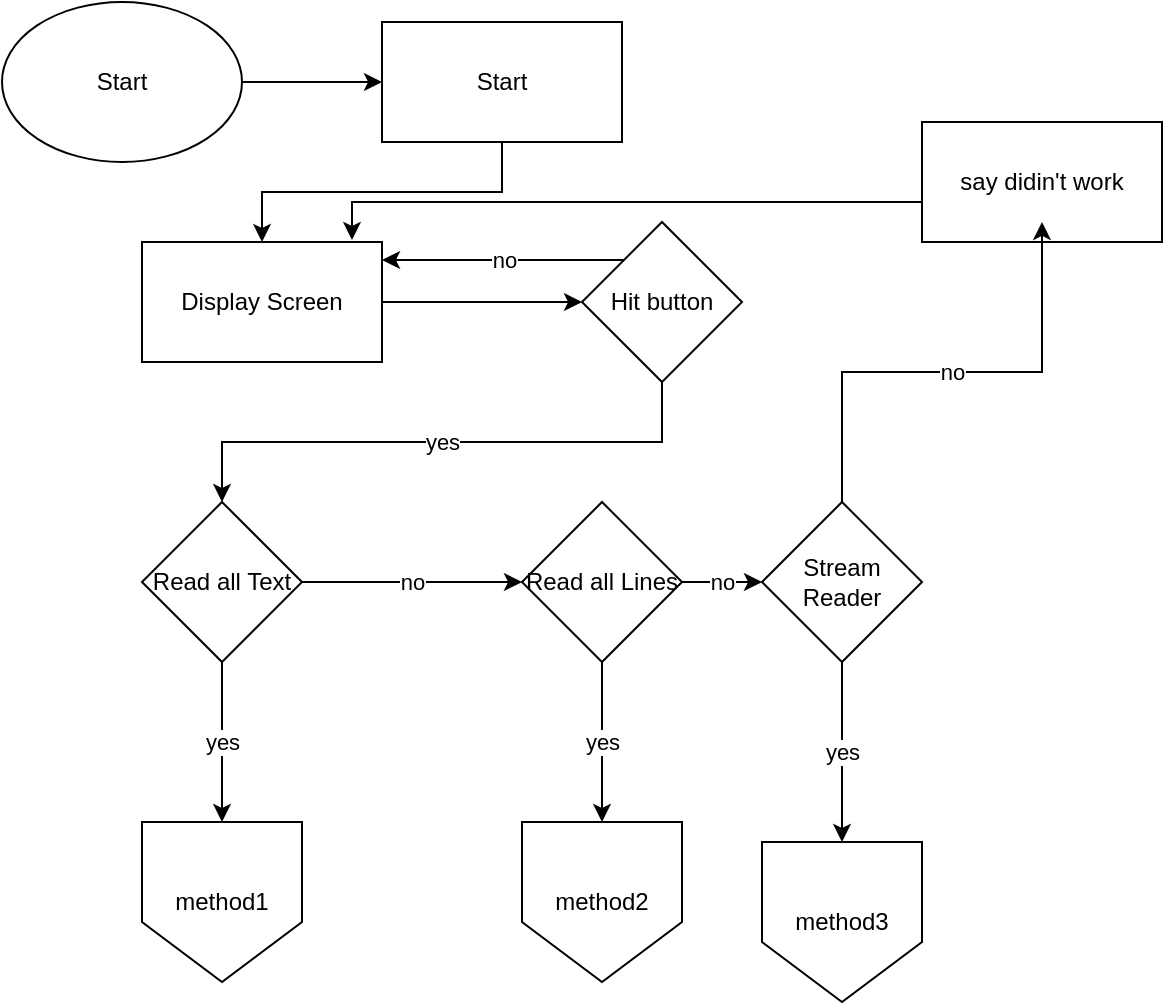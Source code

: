 <mxfile version="24.2.5" type="device" pages="4">
  <diagram id="MaTyHYsOuUUZ5ss4jBFP" name="Interface">
    <mxGraphModel dx="1434" dy="836" grid="1" gridSize="10" guides="1" tooltips="1" connect="1" arrows="1" fold="1" page="1" pageScale="1" pageWidth="850" pageHeight="1100" math="0" shadow="0">
      <root>
        <mxCell id="0" />
        <mxCell id="1" parent="0" />
        <mxCell id="krdcdfZip1ENqAqCtUr5-10" value="" style="edgeStyle=orthogonalEdgeStyle;rounded=0;orthogonalLoop=1;jettySize=auto;html=1;" parent="1" source="ot_EUHTRFFqKZN5CFbi8-1" target="krdcdfZip1ENqAqCtUr5-9" edge="1">
          <mxGeometry relative="1" as="geometry" />
        </mxCell>
        <mxCell id="ot_EUHTRFFqKZN5CFbi8-1" value="Start" style="rounded=0;whiteSpace=wrap;html=1;" parent="1" vertex="1">
          <mxGeometry x="190" y="10" width="120" height="60" as="geometry" />
        </mxCell>
        <mxCell id="efrpAbaDWzrq-gjjSIyW-2" value="" style="edgeStyle=orthogonalEdgeStyle;rounded=0;orthogonalLoop=1;jettySize=auto;html=1;" parent="1" source="efrpAbaDWzrq-gjjSIyW-1" target="ot_EUHTRFFqKZN5CFbi8-1" edge="1">
          <mxGeometry relative="1" as="geometry" />
        </mxCell>
        <mxCell id="efrpAbaDWzrq-gjjSIyW-1" value="Start" style="ellipse;whiteSpace=wrap;html=1;" parent="1" vertex="1">
          <mxGeometry width="120" height="80" as="geometry" />
        </mxCell>
        <mxCell id="krdcdfZip1ENqAqCtUr5-19" value="yes" style="edgeStyle=orthogonalEdgeStyle;rounded=0;orthogonalLoop=1;jettySize=auto;html=1;" parent="1" source="krdcdfZip1ENqAqCtUr5-7" target="krdcdfZip1ENqAqCtUr5-18" edge="1">
          <mxGeometry relative="1" as="geometry">
            <Array as="points">
              <mxPoint x="330" y="220" />
              <mxPoint x="110" y="220" />
            </Array>
          </mxGeometry>
        </mxCell>
        <mxCell id="krdcdfZip1ENqAqCtUr5-7" value="Hit button" style="rhombus;whiteSpace=wrap;html=1;" parent="1" vertex="1">
          <mxGeometry x="290" y="110" width="80" height="80" as="geometry" />
        </mxCell>
        <mxCell id="krdcdfZip1ENqAqCtUr5-11" value="" style="edgeStyle=orthogonalEdgeStyle;rounded=0;orthogonalLoop=1;jettySize=auto;html=1;" parent="1" source="krdcdfZip1ENqAqCtUr5-9" target="krdcdfZip1ENqAqCtUr5-7" edge="1">
          <mxGeometry relative="1" as="geometry" />
        </mxCell>
        <mxCell id="krdcdfZip1ENqAqCtUr5-9" value="Display Screen" style="rounded=0;whiteSpace=wrap;html=1;" parent="1" vertex="1">
          <mxGeometry x="70" y="120" width="120" height="60" as="geometry" />
        </mxCell>
        <mxCell id="krdcdfZip1ENqAqCtUr5-12" value="no" style="edgeStyle=orthogonalEdgeStyle;rounded=0;orthogonalLoop=1;jettySize=auto;html=1;entryX=1;entryY=0.15;entryDx=0;entryDy=0;entryPerimeter=0;" parent="1" source="krdcdfZip1ENqAqCtUr5-7" target="krdcdfZip1ENqAqCtUr5-9" edge="1">
          <mxGeometry relative="1" as="geometry">
            <Array as="points">
              <mxPoint x="270" y="129" />
              <mxPoint x="270" y="129" />
            </Array>
          </mxGeometry>
        </mxCell>
        <UserObject label="method1" link="data:page/id,3tkTo3sBuMySSJpHmvFZ" id="krdcdfZip1ENqAqCtUr5-16">
          <mxCell style="shape=offPageConnector;whiteSpace=wrap;html=1;" parent="1" vertex="1">
            <mxGeometry x="70" y="410" width="80" height="80" as="geometry" />
          </mxCell>
        </UserObject>
        <UserObject label="method2" link="data:page/id,SRUZKcL9ysjBpj3IKRkZ" id="krdcdfZip1ENqAqCtUr5-17">
          <mxCell style="shape=offPageConnector;whiteSpace=wrap;html=1;" parent="1" vertex="1">
            <mxGeometry x="260" y="410" width="80" height="80" as="geometry" />
          </mxCell>
        </UserObject>
        <mxCell id="krdcdfZip1ENqAqCtUr5-20" value="yes" style="edgeStyle=orthogonalEdgeStyle;rounded=0;orthogonalLoop=1;jettySize=auto;html=1;" parent="1" source="krdcdfZip1ENqAqCtUr5-18" target="krdcdfZip1ENqAqCtUr5-16" edge="1">
          <mxGeometry relative="1" as="geometry" />
        </mxCell>
        <mxCell id="krdcdfZip1ENqAqCtUr5-22" value="no" style="edgeStyle=orthogonalEdgeStyle;rounded=0;orthogonalLoop=1;jettySize=auto;html=1;" parent="1" source="krdcdfZip1ENqAqCtUr5-18" target="krdcdfZip1ENqAqCtUr5-21" edge="1">
          <mxGeometry relative="1" as="geometry" />
        </mxCell>
        <mxCell id="krdcdfZip1ENqAqCtUr5-18" value="Read all Text" style="rhombus;whiteSpace=wrap;html=1;" parent="1" vertex="1">
          <mxGeometry x="70" y="250" width="80" height="80" as="geometry" />
        </mxCell>
        <mxCell id="krdcdfZip1ENqAqCtUr5-23" value="yes" style="edgeStyle=orthogonalEdgeStyle;rounded=0;orthogonalLoop=1;jettySize=auto;html=1;" parent="1" source="krdcdfZip1ENqAqCtUr5-21" target="krdcdfZip1ENqAqCtUr5-17" edge="1">
          <mxGeometry relative="1" as="geometry">
            <Array as="points">
              <mxPoint x="300" y="350" />
              <mxPoint x="300" y="350" />
            </Array>
          </mxGeometry>
        </mxCell>
        <mxCell id="egJRBvenwn7Iqs3DScyR-2" value="no" style="edgeStyle=orthogonalEdgeStyle;rounded=0;orthogonalLoop=1;jettySize=auto;html=1;" edge="1" parent="1" source="krdcdfZip1ENqAqCtUr5-21" target="egJRBvenwn7Iqs3DScyR-1">
          <mxGeometry relative="1" as="geometry" />
        </mxCell>
        <mxCell id="krdcdfZip1ENqAqCtUr5-21" value="Read all Lines" style="rhombus;whiteSpace=wrap;html=1;" parent="1" vertex="1">
          <mxGeometry x="260" y="250" width="80" height="80" as="geometry" />
        </mxCell>
        <mxCell id="krdcdfZip1ENqAqCtUr5-24" value="say didin&#39;t work" style="rounded=0;whiteSpace=wrap;html=1;" parent="1" vertex="1">
          <mxGeometry x="460" y="60" width="120" height="60" as="geometry" />
        </mxCell>
        <mxCell id="krdcdfZip1ENqAqCtUr5-26" style="edgeStyle=orthogonalEdgeStyle;rounded=0;orthogonalLoop=1;jettySize=auto;html=1;entryX=0.875;entryY=-0.017;entryDx=0;entryDy=0;entryPerimeter=0;" parent="1" source="krdcdfZip1ENqAqCtUr5-24" target="krdcdfZip1ENqAqCtUr5-9" edge="1">
          <mxGeometry relative="1" as="geometry">
            <Array as="points">
              <mxPoint x="175" y="100" />
            </Array>
          </mxGeometry>
        </mxCell>
        <mxCell id="0GHiajTUf9pMUCSybgF5-1" value="yes" style="edgeStyle=orthogonalEdgeStyle;rounded=0;orthogonalLoop=1;jettySize=auto;html=1;" edge="1" parent="1" source="egJRBvenwn7Iqs3DScyR-1" target="egJRBvenwn7Iqs3DScyR-3">
          <mxGeometry relative="1" as="geometry" />
        </mxCell>
        <mxCell id="egJRBvenwn7Iqs3DScyR-1" value="Stream Reader" style="rhombus;whiteSpace=wrap;html=1;" vertex="1" parent="1">
          <mxGeometry x="380" y="250" width="80" height="80" as="geometry" />
        </mxCell>
        <UserObject label="method3" link="data:page/id,jXV3Dm1TOF7xX3vyRmuC" id="egJRBvenwn7Iqs3DScyR-3">
          <mxCell style="shape=offPageConnector;whiteSpace=wrap;html=1;" vertex="1" parent="1">
            <mxGeometry x="380" y="420" width="80" height="80" as="geometry" />
          </mxCell>
        </UserObject>
        <mxCell id="0GHiajTUf9pMUCSybgF5-2" value="no" style="edgeStyle=orthogonalEdgeStyle;rounded=0;orthogonalLoop=1;jettySize=auto;html=1;entryX=0.5;entryY=0.833;entryDx=0;entryDy=0;entryPerimeter=0;" edge="1" parent="1" source="egJRBvenwn7Iqs3DScyR-1" target="krdcdfZip1ENqAqCtUr5-24">
          <mxGeometry relative="1" as="geometry" />
        </mxCell>
      </root>
    </mxGraphModel>
  </diagram>
  <diagram id="3tkTo3sBuMySSJpHmvFZ" name="Method 1">
    <mxGraphModel dx="1434" dy="836" grid="1" gridSize="10" guides="1" tooltips="1" connect="1" arrows="1" fold="1" page="1" pageScale="1" pageWidth="850" pageHeight="1100" math="0" shadow="0">
      <root>
        <mxCell id="0" />
        <mxCell id="1" parent="0" />
        <mxCell id="ErwuUjW69Zv2saiKXxwK-5" value="" style="edgeStyle=orthogonalEdgeStyle;rounded=0;orthogonalLoop=1;jettySize=auto;html=1;" parent="1" source="TzrBlve6uCTYqvkXz92U-1" target="ErwuUjW69Zv2saiKXxwK-4" edge="1">
          <mxGeometry relative="1" as="geometry" />
        </mxCell>
        <mxCell id="TzrBlve6uCTYqvkXz92U-1" value="method1" style="shape=offPageConnector;whiteSpace=wrap;html=1;" parent="1" vertex="1">
          <mxGeometry x="20" width="80" height="80" as="geometry" />
        </mxCell>
        <UserObject label="method1" link="data:page/id,MaTyHYsOuUUZ5ss4jBFP" id="TzrBlve6uCTYqvkXz92U-3">
          <mxCell style="shape=offPageConnector;whiteSpace=wrap;html=1;" parent="1" vertex="1">
            <mxGeometry x="20" y="590" width="80" height="80" as="geometry" />
          </mxCell>
        </UserObject>
        <mxCell id="ErwuUjW69Zv2saiKXxwK-2" value="" style="edgeStyle=orthogonalEdgeStyle;rounded=0;orthogonalLoop=1;jettySize=auto;html=1;" parent="1" source="mTRF23g_WIioJYTrk9HM-2" target="ErwuUjW69Zv2saiKXxwK-1" edge="1">
          <mxGeometry relative="1" as="geometry" />
        </mxCell>
        <mxCell id="mTRF23g_WIioJYTrk9HM-2" value="read all text" style="rounded=0;whiteSpace=wrap;html=1;" parent="1" vertex="1">
          <mxGeometry y="340" width="120" height="60" as="geometry" />
        </mxCell>
        <mxCell id="34eBj6VPSNPH9o_gw3Yu-2" value="" style="edgeStyle=orthogonalEdgeStyle;rounded=0;orthogonalLoop=1;jettySize=auto;html=1;" parent="1" source="ErwuUjW69Zv2saiKXxwK-1" target="TzrBlve6uCTYqvkXz92U-3" edge="1">
          <mxGeometry relative="1" as="geometry" />
        </mxCell>
        <mxCell id="ErwuUjW69Zv2saiKXxwK-1" value="add single string to list box" style="rounded=0;whiteSpace=wrap;html=1;" parent="1" vertex="1">
          <mxGeometry y="460" width="120" height="60" as="geometry" />
        </mxCell>
        <mxCell id="ErwuUjW69Zv2saiKXxwK-8" value="" style="edgeStyle=orthogonalEdgeStyle;rounded=0;orthogonalLoop=1;jettySize=auto;html=1;" parent="1" source="ErwuUjW69Zv2saiKXxwK-4" target="ErwuUjW69Zv2saiKXxwK-7" edge="1">
          <mxGeometry relative="1" as="geometry" />
        </mxCell>
        <mxCell id="ErwuUjW69Zv2saiKXxwK-4" value="get file" style="rounded=0;whiteSpace=wrap;html=1;" parent="1" vertex="1">
          <mxGeometry y="110" width="120" height="60" as="geometry" />
        </mxCell>
        <mxCell id="iZA0vG-f5ilzsSPTmxxl-1" value="" style="edgeStyle=orthogonalEdgeStyle;rounded=0;orthogonalLoop=1;jettySize=auto;html=1;" parent="1" source="ErwuUjW69Zv2saiKXxwK-7" target="mTRF23g_WIioJYTrk9HM-2" edge="1">
          <mxGeometry relative="1" as="geometry" />
        </mxCell>
        <mxCell id="ErwuUjW69Zv2saiKXxwK-7" value="clear display box" style="rounded=0;whiteSpace=wrap;html=1;" parent="1" vertex="1">
          <mxGeometry y="200" width="120" height="60" as="geometry" />
        </mxCell>
      </root>
    </mxGraphModel>
  </diagram>
  <diagram id="SRUZKcL9ysjBpj3IKRkZ" name="Method 2">
    <mxGraphModel dx="1434" dy="836" grid="1" gridSize="10" guides="1" tooltips="1" connect="1" arrows="1" fold="1" page="1" pageScale="1" pageWidth="850" pageHeight="1100" math="0" shadow="0">
      <root>
        <mxCell id="0" />
        <mxCell id="1" parent="0" />
        <mxCell id="iyOco2m20YVo09QuVIIV-3" value="" style="edgeStyle=orthogonalEdgeStyle;rounded=0;orthogonalLoop=1;jettySize=auto;html=1;" parent="1" edge="1">
          <mxGeometry relative="1" as="geometry">
            <mxPoint x="40" y="80" as="sourcePoint" />
          </mxGeometry>
        </mxCell>
        <mxCell id="iyOco2m20YVo09QuVIIV-5" value="" style="edgeStyle=orthogonalEdgeStyle;rounded=0;orthogonalLoop=1;jettySize=auto;html=1;" parent="1" edge="1">
          <mxGeometry relative="1" as="geometry">
            <mxPoint x="60" y="170" as="sourcePoint" />
          </mxGeometry>
        </mxCell>
        <mxCell id="aBPDT6WDo9BrAwnUzWFA-1" value="" style="edgeStyle=orthogonalEdgeStyle;rounded=0;orthogonalLoop=1;jettySize=auto;html=1;" edge="1" parent="1" source="MK6xrtoSuuD-dPh4pUs0-1" target="MK6xrtoSuuD-dPh4pUs0-5">
          <mxGeometry relative="1" as="geometry" />
        </mxCell>
        <mxCell id="MK6xrtoSuuD-dPh4pUs0-1" value="method2" style="shape=offPageConnector;whiteSpace=wrap;html=1;" parent="1" vertex="1">
          <mxGeometry x="20" width="80" height="80" as="geometry" />
        </mxCell>
        <UserObject label="method1" link="data:page/id,MaTyHYsOuUUZ5ss4jBFP" id="MK6xrtoSuuD-dPh4pUs0-2">
          <mxCell style="shape=offPageConnector;whiteSpace=wrap;html=1;" parent="1" vertex="1">
            <mxGeometry x="20" y="460" width="80" height="80" as="geometry" />
          </mxCell>
        </UserObject>
        <mxCell id="MK6xrtoSuuD-dPh4pUs0-3" value="read all lines" style="rounded=0;whiteSpace=wrap;html=1;" parent="1" vertex="1">
          <mxGeometry y="300" width="120" height="60" as="geometry" />
        </mxCell>
        <mxCell id="aBPDT6WDo9BrAwnUzWFA-2" value="" style="edgeStyle=orthogonalEdgeStyle;rounded=0;orthogonalLoop=1;jettySize=auto;html=1;" edge="1" parent="1" source="MK6xrtoSuuD-dPh4pUs0-5" target="MK6xrtoSuuD-dPh4pUs0-6">
          <mxGeometry relative="1" as="geometry" />
        </mxCell>
        <mxCell id="MK6xrtoSuuD-dPh4pUs0-5" value="get file" style="rounded=0;whiteSpace=wrap;html=1;" parent="1" vertex="1">
          <mxGeometry y="110" width="120" height="60" as="geometry" />
        </mxCell>
        <mxCell id="MK6xrtoSuuD-dPh4pUs0-6" value="clear display box" style="rounded=0;whiteSpace=wrap;html=1;" parent="1" vertex="1">
          <mxGeometry y="200" width="120" height="60" as="geometry" />
        </mxCell>
        <mxCell id="aBPDT6WDo9BrAwnUzWFA-4" value="" style="edgeStyle=orthogonalEdgeStyle;rounded=0;orthogonalLoop=1;jettySize=auto;html=1;" edge="1" parent="1" source="aBPDT6WDo9BrAwnUzWFA-3" target="MK6xrtoSuuD-dPh4pUs0-2">
          <mxGeometry relative="1" as="geometry" />
        </mxCell>
        <mxCell id="aBPDT6WDo9BrAwnUzWFA-3" value="repeat &quot;add to list&quot; with each extracted item" style="rounded=0;whiteSpace=wrap;html=1;" vertex="1" parent="1">
          <mxGeometry y="380" width="120" height="60" as="geometry" />
        </mxCell>
      </root>
    </mxGraphModel>
  </diagram>
  <diagram id="jXV3Dm1TOF7xX3vyRmuC" name="Method 3">
    <mxGraphModel dx="1434" dy="836" grid="1" gridSize="10" guides="1" tooltips="1" connect="1" arrows="1" fold="1" page="1" pageScale="1" pageWidth="850" pageHeight="1100" math="0" shadow="0">
      <root>
        <mxCell id="0" />
        <mxCell id="1" parent="0" />
      </root>
    </mxGraphModel>
  </diagram>
</mxfile>
